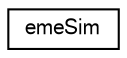 digraph "Graphical Class Hierarchy"
{
 // LATEX_PDF_SIZE
  edge [fontname="FreeSans",fontsize="10",labelfontname="FreeSans",labelfontsize="10"];
  node [fontname="FreeSans",fontsize="10",shape=record];
  rankdir="LR";
  Node0 [label="emeSim",height=0.2,width=0.4,color="black", fillcolor="white", style="filled",URL="$classeme_sim.html",tooltip=" "];
}
